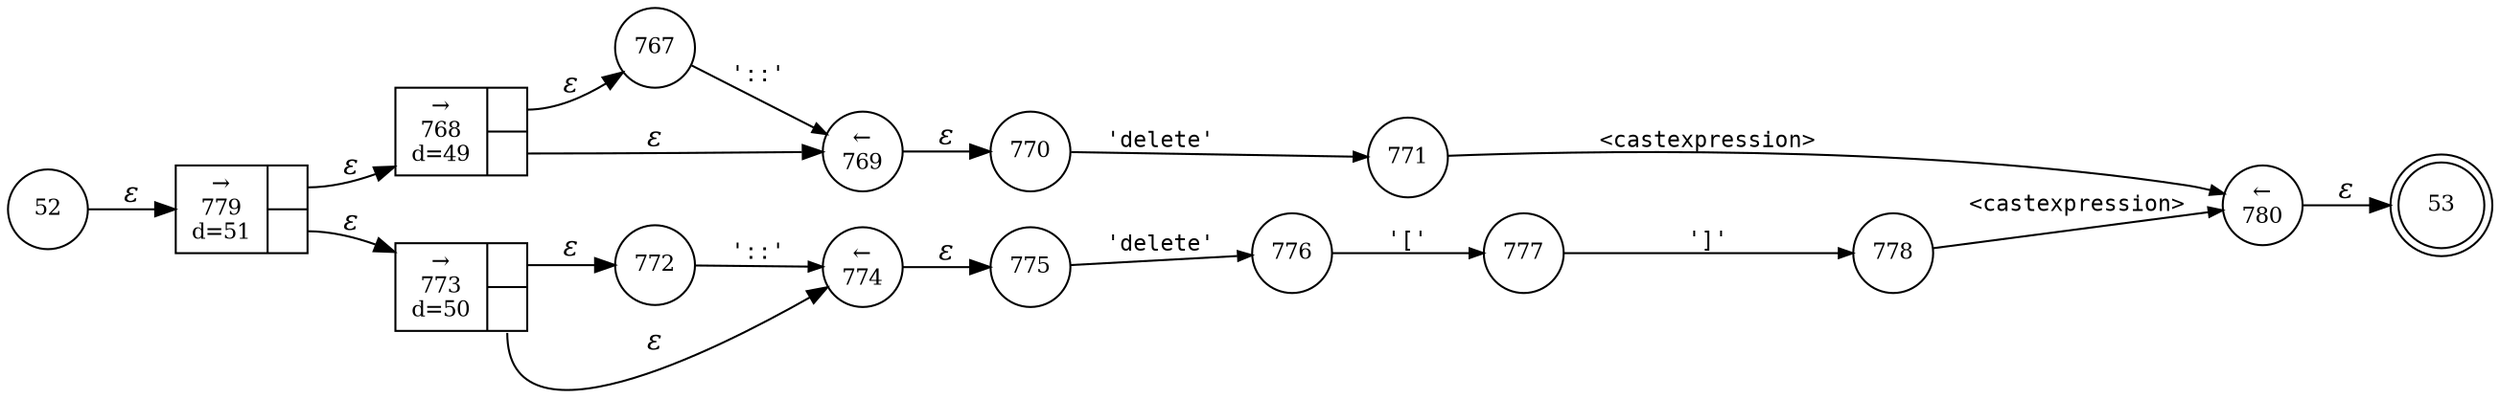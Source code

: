 digraph ATN {
rankdir=LR;
s53[fontsize=11, label="53", shape=doublecircle, fixedsize=true, width=.6];
s768[fontsize=11,label="{&rarr;\n768\nd=49|{<p0>|<p1>}}", shape=record, fixedsize=false, peripheries=1];
s769[fontsize=11,label="&larr;\n769", shape=circle, fixedsize=true, width=.55, peripheries=1];
s770[fontsize=11,label="770", shape=circle, fixedsize=true, width=.55, peripheries=1];
s771[fontsize=11,label="771", shape=circle, fixedsize=true, width=.55, peripheries=1];
s772[fontsize=11,label="772", shape=circle, fixedsize=true, width=.55, peripheries=1];
s773[fontsize=11,label="{&rarr;\n773\nd=50|{<p0>|<p1>}}", shape=record, fixedsize=false, peripheries=1];
s774[fontsize=11,label="&larr;\n774", shape=circle, fixedsize=true, width=.55, peripheries=1];
s775[fontsize=11,label="775", shape=circle, fixedsize=true, width=.55, peripheries=1];
s776[fontsize=11,label="776", shape=circle, fixedsize=true, width=.55, peripheries=1];
s777[fontsize=11,label="777", shape=circle, fixedsize=true, width=.55, peripheries=1];
s778[fontsize=11,label="778", shape=circle, fixedsize=true, width=.55, peripheries=1];
s779[fontsize=11,label="{&rarr;\n779\nd=51|{<p0>|<p1>}}", shape=record, fixedsize=false, peripheries=1];
s780[fontsize=11,label="&larr;\n780", shape=circle, fixedsize=true, width=.55, peripheries=1];
s52[fontsize=11,label="52", shape=circle, fixedsize=true, width=.55, peripheries=1];
s767[fontsize=11,label="767", shape=circle, fixedsize=true, width=.55, peripheries=1];
s52 -> s779 [fontname="Times-Italic", label="&epsilon;"];
s779:p0 -> s768 [fontname="Times-Italic", label="&epsilon;"];
s779:p1 -> s773 [fontname="Times-Italic", label="&epsilon;"];
s768:p0 -> s767 [fontname="Times-Italic", label="&epsilon;"];
s768:p1 -> s769 [fontname="Times-Italic", label="&epsilon;"];
s773:p0 -> s772 [fontname="Times-Italic", label="&epsilon;"];
s773:p1 -> s774 [fontname="Times-Italic", label="&epsilon;"];
s767 -> s769 [fontsize=11, fontname="Courier", arrowsize=.7, label = "'::'", arrowhead = normal];
s769 -> s770 [fontname="Times-Italic", label="&epsilon;"];
s772 -> s774 [fontsize=11, fontname="Courier", arrowsize=.7, label = "'::'", arrowhead = normal];
s774 -> s775 [fontname="Times-Italic", label="&epsilon;"];
s770 -> s771 [fontsize=11, fontname="Courier", arrowsize=.7, label = "'delete'", arrowhead = normal];
s775 -> s776 [fontsize=11, fontname="Courier", arrowsize=.7, label = "'delete'", arrowhead = normal];
s771 -> s780 [fontsize=11, fontname="Courier", arrowsize=.7, label = "<castexpression>", arrowhead = normal];
s776 -> s777 [fontsize=11, fontname="Courier", arrowsize=.7, label = "'['", arrowhead = normal];
s780 -> s53 [fontname="Times-Italic", label="&epsilon;"];
s777 -> s778 [fontsize=11, fontname="Courier", arrowsize=.7, label = "']'", arrowhead = normal];
s778 -> s780 [fontsize=11, fontname="Courier", arrowsize=.7, label = "<castexpression>", arrowhead = normal];
}